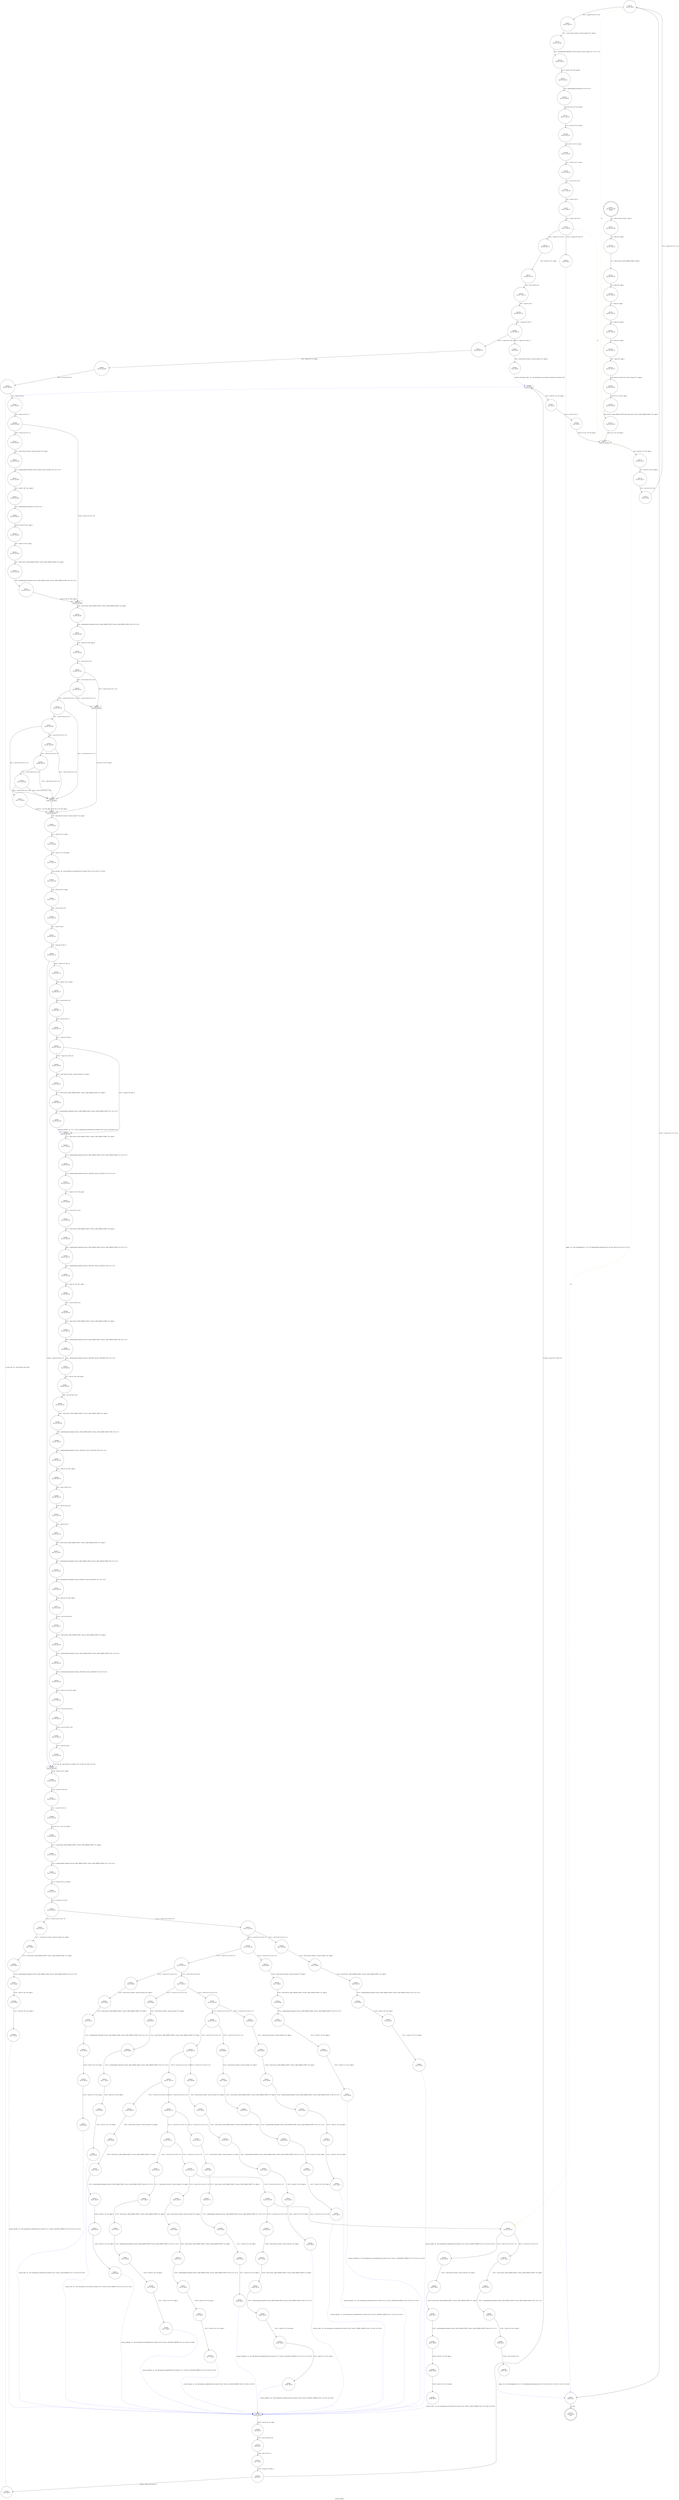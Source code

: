 digraph process_orders {
label="process_orders"
38754 [label="N38754\n(rp:95, ep:0)\nexit", shape="doublecircle"]
38755 [label="N38755\n(rp:239, ep:239)\nentry", shape="doublecircle"]
38755 -> 38757 [label="%3 = alloca %struct.stream*, align 8"]
38757 [label="N38757\n(rp:238, ep:238)", shape="circle"]
38757 -> 38758 [label="%4 = alloca i16, align 2"]
38758 [label="N38758\n(rp:237, ep:237)", shape="circle"]
38758 -> 38759 [label="%5 = alloca %struct._RDP_ORDER_STATE*, align 8"]
38759 [label="N38759\n(rp:236, ep:236)", shape="circle"]
38759 -> 38760 [label="%6 = alloca i32, align 4"]
38760 [label="N38760\n(rp:235, ep:235)", shape="circle"]
38760 -> 38761 [label="%7 = alloca i8, align 1"]
38761 [label="N38761\n(rp:234, ep:234)", shape="circle"]
38761 -> 38762 [label="%8 = alloca i32, align 4"]
38762 [label="N38762\n(rp:233, ep:233)", shape="circle"]
38762 -> 38763 [label="%9 = alloca i32, align 4"]
38763 [label="N38763\n(rp:232, ep:232)", shape="circle"]
38763 -> 38764 [label="%10 = alloca i32, align 4"]
38764 [label="N38764\n(rp:231, ep:231)", shape="circle"]
38764 -> 38766 [label="store %struct.stream* %0, %struct.stream** %3, align 8"]
38766 [label="N38766\n(rp:230, ep:230)", shape="circle"]
38766 -> 38769 [label="store i16 %1, i16* %4, align 2"]
38769 [label="N38769\n(rp:229, ep:229)", shape="circle"]
38769 -> 38774 [label="store %struct._RDP_ORDER_STATE* @g_order_state, %struct._RDP_ORDER_STATE** %5, align 8"]
38774 [label="N38774\n(rp:228, ep:228)", shape="circle"]
38774 -> 38777 [label="store i32 0, i32* %9, align 4"]
38777 [label="N38777\n(rp:227, ep:12)", shape="box"]
38777 -> 38778 [label="%12 = load i32, i32* %9, align 4"]
38777 -> 38777 [label="@", style="dashed", color="orange"]
38777 -> 39062 [label="@", style="dashed", color="orange"]
38777 -> 38793 [label="@", style="dashed", color="orange"]
38777 -> 38781 [label="@", style="dashed", color="orange"]
38778 [label="N38778\n(rp:226, ep:11)", shape="circle"]
38778 -> 38779 [label="%13 = load i16, i16* %4, align 2"]
38779 [label="N38779\n(rp:225, ep:10)", shape="circle"]
38779 -> 38780 [label="%14 = zext i16 %13 to i32"]
38780 [label="N38780\n(rp:224, ep:9)", shape="circle"]
38780 -> 38781 [label="%15 = icmp slt i32 %12, %14"]
38781 [label="N38781\n(rp:223, ep:8)", shape="circle"]
38781 -> 39011 [label="[%15 = icmp slt i32 %12, %14]"]
38781 -> 39010 [label="[!(%15 = icmp slt i32 %12, %14)]"]
38783 [label="N38783\n(rp:221, ep:226)", shape="circle"]
38783 -> 38784 [label="%18 = getelementptr inbounds %struct.stream, %struct.stream* %17, i32 0, i32 0"]
38784 [label="N38784\n(rp:220, ep:225)", shape="circle"]
38784 -> 38785 [label="%19 = load i8*, i8** %18, align 8"]
38785 [label="N38785\n(rp:219, ep:224)", shape="circle"]
38785 -> 38786 [label="%20 = getelementptr inbounds i8, i8* %19, i32 1"]
38786 [label="N38786\n(rp:218, ep:223)", shape="circle"]
38786 -> 38787 [label="store i8* %20, i8** %18, align 8"]
38787 [label="N38787\n(rp:217, ep:222)", shape="circle"]
38787 -> 38788 [label="%21 = load i8, i8* %19, align 1"]
38788 [label="N38788\n(rp:216, ep:221)", shape="circle"]
38788 -> 38789 [label="store i8 %21, i8* %7, align 1"]
38789 [label="N38789\n(rp:215, ep:220)", shape="circle"]
38789 -> 38790 [label="%22 = load i8, i8* %7, align 1"]
38790 [label="N38790\n(rp:214, ep:219)", shape="circle"]
38790 -> 38791 [label="%23 = zext i8 %22 to i32"]
38791 [label="N38791\n(rp:213, ep:218)", shape="circle"]
38791 -> 38792 [label="%24 = and i32 %23, 1"]
38792 [label="N38792\n(rp:212, ep:217)", shape="circle"]
38792 -> 38793 [label="%25 = icmp ne i32 %24, 0"]
38793 [label="N38793\n(rp:211, ep:216)", shape="circle"]
38793 -> 39013 [label="[%25 = icmp ne i32 %24, 0]"]
38793 -> 39014 [label="[!(%25 = icmp ne i32 %24, 0)]"]
38797 [label="N38797\n(rp:208, ep:214)", shape="circle"]
38797 -> 38798 [label="%29 = zext i8 %28 to i32"]
38798 [label="N38798\n(rp:207, ep:213)", shape="circle"]
38798 -> 38799 [label="%30 = and i32 %29, 2"]
38799 [label="N38799\n(rp:206, ep:212)", shape="circle"]
38799 -> 38800 [label="%31 = icmp ne i32 %30, 0"]
38800 [label="N38800\n(rp:205, ep:211)", shape="circle"]
38800 -> 39015 [label="[%31 = icmp ne i32 %30, 0]"]
38800 -> 39016 [label="[!(%31 = icmp ne i32 %30, 0)]"]
38802 [label="N38802\n(rp:3, ep:18)", shape="circle"]
38802 -> 39006 [label="process_secondary_order --@-- call void @process_secondary_order(%struct.stream* %33)", style="dashed", color="blue"]
38805 [label="N38805\n(rp:203, ep:209)", shape="circle"]
38805 -> 38806 [label="%36 = zext i8 %35 to i32"]
38806 [label="N38806\n(rp:202, ep:208)", shape="circle"]
38806 -> 38807 [label="%37 = and i32 %36, 8"]
38807 [label="N38807\n(rp:201, ep:207)", shape="circle"]
38807 -> 38808 [label="%38 = icmp ne i32 %37, 0"]
38808 [label="N38808\n(rp:200, ep:206)", shape="circle"]
38808 -> 39017 [label="[%38 = icmp ne i32 %37, 0]"]
38808 -> 38819 [label="[!(%38 = icmp ne i32 %37, 0)]"]
38810 [label="N38810\n(rp:198, ep:204)", shape="circle"]
38810 -> 38811 [label="%41 = getelementptr inbounds %struct.stream, %struct.stream* %40, i32 0, i32 0"]
38811 [label="N38811\n(rp:197, ep:203)", shape="circle"]
38811 -> 38812 [label="%42 = load i8*, i8** %41, align 8"]
38812 [label="N38812\n(rp:196, ep:202)", shape="circle"]
38812 -> 38813 [label="%43 = getelementptr inbounds i8, i8* %42, i32 1"]
38813 [label="N38813\n(rp:195, ep:201)", shape="circle"]
38813 -> 38814 [label="store i8* %43, i8** %41, align 8"]
38814 [label="N38814\n(rp:194, ep:200)", shape="circle"]
38814 -> 38815 [label="%44 = load i8, i8* %42, align 1"]
38815 [label="N38815\n(rp:193, ep:199)", shape="circle"]
38815 -> 38816 [label="%45 = load %struct._RDP_ORDER_STATE*, %struct._RDP_ORDER_STATE** %5, align 8"]
38816 [label="N38816\n(rp:192, ep:198)", shape="circle"]
38816 -> 38817 [label="%46 = getelementptr inbounds %struct._RDP_ORDER_STATE, %struct._RDP_ORDER_STATE* %45, i32 0, i32 0"]
38817 [label="N38817\n(rp:191, ep:197)", shape="circle"]
38817 -> 38819 [label="store i8 %44, i8* %46, align 8"]
38819 [label="N38819\n(rp:190, ep:196)", shape="box"]
38819 -> 38820 [label="%48 = load %struct._RDP_ORDER_STATE*, %struct._RDP_ORDER_STATE** %5, align 8"]
38820 [label="N38820\n(rp:189, ep:195)", shape="circle"]
38820 -> 38821 [label="%49 = getelementptr inbounds %struct._RDP_ORDER_STATE, %struct._RDP_ORDER_STATE* %48, i32 0, i32 0"]
38821 [label="N38821\n(rp:188, ep:194)", shape="circle"]
38821 -> 38822 [label="%50 = load i8, i8* %49, align 8"]
38822 [label="N38822\n(rp:187, ep:193)", shape="circle"]
38822 -> 38823 [label="%51 = zext i8 %50 to i32"]
38823 [label="N38823\n(rp:186, ep:192)", shape="circle"]
38823 -> 39020 [label="[%51 = zext i8 %50 to i32!=14]"]
38823 -> 38824 [label="[%51 = zext i8 %50 to i32==14]"]
38824 [label="N38824\n(rp:184, ep:184)", shape="box"]
38824 -> 38830 [label="store i32 3, i32* %8, align 4"]
38826 [label="N38826\n(rp:178, ep:185)", shape="box"]
38826 -> 38830 [label="store i32 2, i32* %8, align 4"]
38830 [label="N38830\n(rp:176, ep:182)", shape="box"]
38830 -> 38831 [label="%56 = load %struct.stream*, %struct.stream** %3, align 8"]
38831 [label="N38831\n(rp:175, ep:181)", shape="circle"]
38831 -> 38832 [label="%57 = load i8, i8* %7, align 1"]
38832 [label="N38832\n(rp:174, ep:180)", shape="circle"]
38832 -> 38833 [label="%58 = load i32, i32* %8, align 4"]
38833 [label="N38833\n(rp:173, ep:179)", shape="circle"]
38833 -> 38834 [label="rdp_in_present --@-- call void @rdp_in_present(%struct.stream* %56, i32* %6, i8 %57, i32 %58)", style="dashed", color="blue"]
38834 [label="N38834\n(rp:172, ep:178)", shape="circle"]
38834 -> 38835 [label="%59 = load i8, i8* %7, align 1"]
38835 [label="N38835\n(rp:171, ep:177)", shape="circle"]
38835 -> 38836 [label="%60 = zext i8 %59 to i32"]
38836 [label="N38836\n(rp:170, ep:176)", shape="circle"]
38836 -> 38837 [label="%61 = and i32 %60, 4"]
38837 [label="N38837\n(rp:169, ep:175)", shape="circle"]
38837 -> 38838 [label="%62 = icmp ne i32 %61, 0"]
38838 [label="N38838\n(rp:168, ep:174)", shape="circle"]
38838 -> 39033 [label="[%62 = icmp ne i32 %61, 0]"]
38838 -> 38885 [label="[!(%62 = icmp ne i32 %61, 0)]"]
38840 [label="N38840\n(rp:166, ep:172)", shape="circle"]
38840 -> 38841 [label="%65 = zext i8 %64 to i32"]
38841 [label="N38841\n(rp:165, ep:171)", shape="circle"]
38841 -> 38842 [label="%66 = and i32 %65, 32"]
38842 [label="N38842\n(rp:164, ep:170)", shape="circle"]
38842 -> 38843 [label="%67 = icmp ne i32 %66, 0"]
38843 [label="N38843\n(rp:163, ep:169)", shape="circle"]
38843 -> 39036 [label="[!(%67 = icmp ne i32 %66, 0)]"]
38843 -> 38849 [label="[%67 = icmp ne i32 %66, 0]"]
38845 [label="N38845\n(rp:161, ep:167)", shape="circle"]
38845 -> 38846 [label="%70 = load %struct._RDP_ORDER_STATE*, %struct._RDP_ORDER_STATE** %5, align 8"]
38846 [label="N38846\n(rp:160, ep:166)", shape="circle"]
38846 -> 38847 [label="%71 = getelementptr inbounds %struct._RDP_ORDER_STATE, %struct._RDP_ORDER_STATE* %70, i32 0, i32 1"]
38847 [label="N38847\n(rp:159, ep:165)", shape="circle"]
38847 -> 38849 [label="rdp_parse_bounds --@-- %72 = call i32 @rdp_parse_bounds(%struct.stream* %69, %struct._BOUNDS* %71)", style="dashed", color="blue"]
38849 [label="N38849\n(rp:158, ep:164)", shape="box"]
38849 -> 38850 [label="%74 = load %struct._RDP_ORDER_STATE*, %struct._RDP_ORDER_STATE** %5, align 8"]
38850 [label="N38850\n(rp:157, ep:163)", shape="circle"]
38850 -> 38851 [label="%75 = getelementptr inbounds %struct._RDP_ORDER_STATE, %struct._RDP_ORDER_STATE* %74, i32 0, i32 1"]
38851 [label="N38851\n(rp:156, ep:162)", shape="circle"]
38851 -> 38852 [label="%76 = getelementptr inbounds %struct._BOUNDS, %struct._BOUNDS* %75, i32 0, i32 0"]
38852 [label="N38852\n(rp:155, ep:161)", shape="circle"]
38852 -> 38853 [label="%77 = load i16, i16* %76, align 2"]
38853 [label="N38853\n(rp:154, ep:160)", shape="circle"]
38853 -> 38854 [label="%78 = sext i16 %77 to i32"]
38854 [label="N38854\n(rp:153, ep:159)", shape="circle"]
38854 -> 38855 [label="%79 = load %struct._RDP_ORDER_STATE*, %struct._RDP_ORDER_STATE** %5, align 8"]
38855 [label="N38855\n(rp:152, ep:158)", shape="circle"]
38855 -> 38856 [label="%80 = getelementptr inbounds %struct._RDP_ORDER_STATE, %struct._RDP_ORDER_STATE* %79, i32 0, i32 1"]
38856 [label="N38856\n(rp:151, ep:157)", shape="circle"]
38856 -> 38857 [label="%81 = getelementptr inbounds %struct._BOUNDS, %struct._BOUNDS* %80, i32 0, i32 1"]
38857 [label="N38857\n(rp:150, ep:156)", shape="circle"]
38857 -> 38858 [label="%82 = load i16, i16* %81, align 2"]
38858 [label="N38858\n(rp:149, ep:155)", shape="circle"]
38858 -> 38859 [label="%83 = sext i16 %82 to i32"]
38859 [label="N38859\n(rp:148, ep:154)", shape="circle"]
38859 -> 38860 [label="%84 = load %struct._RDP_ORDER_STATE*, %struct._RDP_ORDER_STATE** %5, align 8"]
38860 [label="N38860\n(rp:147, ep:153)", shape="circle"]
38860 -> 38861 [label="%85 = getelementptr inbounds %struct._RDP_ORDER_STATE, %struct._RDP_ORDER_STATE* %84, i32 0, i32 1"]
38861 [label="N38861\n(rp:146, ep:152)", shape="circle"]
38861 -> 38862 [label="%86 = getelementptr inbounds %struct._BOUNDS, %struct._BOUNDS* %85, i32 0, i32 2"]
38862 [label="N38862\n(rp:145, ep:151)", shape="circle"]
38862 -> 38863 [label="%87 = load i16, i16* %86, align 2"]
38863 [label="N38863\n(rp:144, ep:150)", shape="circle"]
38863 -> 38864 [label="%88 = sext i16 %87 to i32"]
38864 [label="N38864\n(rp:143, ep:149)", shape="circle"]
38864 -> 38865 [label="%89 = load %struct._RDP_ORDER_STATE*, %struct._RDP_ORDER_STATE** %5, align 8"]
38865 [label="N38865\n(rp:142, ep:148)", shape="circle"]
38865 -> 38866 [label="%90 = getelementptr inbounds %struct._RDP_ORDER_STATE, %struct._RDP_ORDER_STATE* %89, i32 0, i32 1"]
38866 [label="N38866\n(rp:141, ep:147)", shape="circle"]
38866 -> 38867 [label="%91 = getelementptr inbounds %struct._BOUNDS, %struct._BOUNDS* %90, i32 0, i32 0"]
38867 [label="N38867\n(rp:140, ep:146)", shape="circle"]
38867 -> 38868 [label="%92 = load i16, i16* %91, align 2"]
38868 [label="N38868\n(rp:139, ep:145)", shape="circle"]
38868 -> 38869 [label="%93 = sext i16 %92 to i32"]
38869 [label="N38869\n(rp:138, ep:144)", shape="circle"]
38869 -> 38870 [label="%94 = sub i32 %88, %93"]
38870 [label="N38870\n(rp:137, ep:143)", shape="circle"]
38870 -> 38871 [label="%95 = add i32 %94, 1"]
38871 [label="N38871\n(rp:136, ep:142)", shape="circle"]
38871 -> 38872 [label="%96 = load %struct._RDP_ORDER_STATE*, %struct._RDP_ORDER_STATE** %5, align 8"]
38872 [label="N38872\n(rp:135, ep:141)", shape="circle"]
38872 -> 38873 [label="%97 = getelementptr inbounds %struct._RDP_ORDER_STATE, %struct._RDP_ORDER_STATE* %96, i32 0, i32 1"]
38873 [label="N38873\n(rp:134, ep:140)", shape="circle"]
38873 -> 38874 [label="%98 = getelementptr inbounds %struct._BOUNDS, %struct._BOUNDS* %97, i32 0, i32 3"]
38874 [label="N38874\n(rp:133, ep:139)", shape="circle"]
38874 -> 38875 [label="%99 = load i16, i16* %98, align 2"]
38875 [label="N38875\n(rp:132, ep:138)", shape="circle"]
38875 -> 38876 [label="%100 = sext i16 %99 to i32"]
38876 [label="N38876\n(rp:131, ep:137)", shape="circle"]
38876 -> 38877 [label="%101 = load %struct._RDP_ORDER_STATE*, %struct._RDP_ORDER_STATE** %5, align 8"]
38877 [label="N38877\n(rp:130, ep:136)", shape="circle"]
38877 -> 38878 [label="%102 = getelementptr inbounds %struct._RDP_ORDER_STATE, %struct._RDP_ORDER_STATE* %101, i32 0, i32 1"]
38878 [label="N38878\n(rp:129, ep:135)", shape="circle"]
38878 -> 38879 [label="%103 = getelementptr inbounds %struct._BOUNDS, %struct._BOUNDS* %102, i32 0, i32 1"]
38879 [label="N38879\n(rp:128, ep:134)", shape="circle"]
38879 -> 38880 [label="%104 = load i16, i16* %103, align 2"]
38880 [label="N38880\n(rp:127, ep:133)", shape="circle"]
38880 -> 38881 [label="%105 = sext i16 %104 to i32"]
38881 [label="N38881\n(rp:126, ep:132)", shape="circle"]
38881 -> 38882 [label="%106 = sub i32 %100, %105"]
38882 [label="N38882\n(rp:125, ep:131)", shape="circle"]
38882 -> 38883 [label="%107 = add i32 %106, 1"]
38883 [label="N38883\n(rp:124, ep:130)", shape="circle"]
38883 -> 38885 [label="ui_set_clip --@-- call void @ui_set_clip(i32 %78, i32 %83, i32 %95, i32 %107)", style="dashed", color="blue"]
38885 [label="N38885\n(rp:123, ep:129)", shape="box"]
38885 -> 38886 [label="%109 = load i8, i8* %7, align 1"]
38886 [label="N38886\n(rp:122, ep:128)", shape="circle"]
38886 -> 38887 [label="%110 = zext i8 %109 to i32"]
38887 [label="N38887\n(rp:121, ep:127)", shape="circle"]
38887 -> 38888 [label="%111 = and i32 %110, 16"]
38888 [label="N38888\n(rp:120, ep:126)", shape="circle"]
38888 -> 38889 [label="store i32 %111, i32* %10, align 4"]
38889 [label="N38889\n(rp:119, ep:125)", shape="circle"]
38889 -> 38890 [label="%112 = load %struct._RDP_ORDER_STATE*, %struct._RDP_ORDER_STATE** %5, align 8"]
38890 [label="N38890\n(rp:118, ep:124)", shape="circle"]
38890 -> 38891 [label="%113 = getelementptr inbounds %struct._RDP_ORDER_STATE, %struct._RDP_ORDER_STATE* %112, i32 0, i32 0"]
38891 [label="N38891\n(rp:117, ep:123)", shape="circle"]
38891 -> 38892 [label="%114 = load i8, i8* %113, align 8"]
38892 [label="N38892\n(rp:116, ep:122)", shape="circle"]
38892 -> 38893 [label="%115 = zext i8 %114 to i32"]
38893 [label="N38893\n(rp:115, ep:121)", shape="circle"]
38893 -> 39037 [label="[%115 = zext i8 %114 to i32==0]"]
38893 -> 39038 [label="[%115 = zext i8 %114 to i32!=0]"]
38895 [label="N38895\n(rp:15, ep:92)", shape="circle"]
38895 -> 38896 [label="%118 = load %struct._RDP_ORDER_STATE*, %struct._RDP_ORDER_STATE** %5, align 8"]
38896 [label="N38896\n(rp:14, ep:78)", shape="circle"]
38896 -> 38897 [label="%119 = getelementptr inbounds %struct._RDP_ORDER_STATE, %struct._RDP_ORDER_STATE* %118, i32 0, i32 2"]
38897 [label="N38897\n(rp:13, ep:64)", shape="circle"]
38897 -> 38898 [label="%120 = load i32, i32* %6, align 4"]
38898 [label="N38898\n(rp:12, ep:50)", shape="circle"]
38898 -> 38899 [label="%121 = load i32, i32* %10, align 4"]
38899 [label="N38899\n(rp:11, ep:36)", shape="circle"]
38899 -> 38998 [label="process_destblt --@-- call void @process_destblt(%struct.stream* %117, %struct._DESTBLT_ORDER* %119, i32 %120, i32 %121)", style="dashed", color="blue"]
38902 [label="N38902\n(rp:21, ep:93)", shape="circle"]
38902 -> 38903 [label="%124 = load %struct._RDP_ORDER_STATE*, %struct._RDP_ORDER_STATE** %5, align 8"]
38903 [label="N38903\n(rp:20, ep:79)", shape="circle"]
38903 -> 38904 [label="%125 = getelementptr inbounds %struct._RDP_ORDER_STATE, %struct._RDP_ORDER_STATE* %124, i32 0, i32 3"]
38904 [label="N38904\n(rp:19, ep:65)", shape="circle"]
38904 -> 38905 [label="%126 = load i32, i32* %6, align 4"]
38905 [label="N38905\n(rp:18, ep:51)", shape="circle"]
38905 -> 38906 [label="%127 = load i32, i32* %10, align 4"]
38906 [label="N38906\n(rp:17, ep:37)", shape="circle"]
38906 -> 38998 [label="process_patblt --@-- call void @process_patblt(%struct.stream* %123, %struct._PATBLT_ORDER* %125, i32 %126, i32 %127)", style="dashed", color="blue"]
38909 [label="N38909\n(rp:27, ep:80)", shape="circle"]
38909 -> 38910 [label="%130 = load %struct._RDP_ORDER_STATE*, %struct._RDP_ORDER_STATE** %5, align 8"]
38910 [label="N38910\n(rp:26, ep:66)", shape="circle"]
38910 -> 38911 [label="%131 = getelementptr inbounds %struct._RDP_ORDER_STATE, %struct._RDP_ORDER_STATE* %130, i32 0, i32 4"]
38911 [label="N38911\n(rp:25, ep:52)", shape="circle"]
38911 -> 38912 [label="%132 = load i32, i32* %6, align 4"]
38912 [label="N38912\n(rp:24, ep:38)", shape="circle"]
38912 -> 38913 [label="%133 = load i32, i32* %10, align 4"]
38913 [label="N38913\n(rp:23, ep:24)", shape="circle"]
38913 -> 38998 [label="process_screenblt --@-- call void @process_screenblt(%struct.stream* %129, %struct._SCREENBLT_ORDER* %131, i32 %132, i32 %133)", style="dashed", color="blue"]
38916 [label="N38916\n(rp:33, ep:81)", shape="circle"]
38916 -> 38917 [label="%136 = load %struct._RDP_ORDER_STATE*, %struct._RDP_ORDER_STATE** %5, align 8"]
38917 [label="N38917\n(rp:32, ep:67)", shape="circle"]
38917 -> 38918 [label="%137 = getelementptr inbounds %struct._RDP_ORDER_STATE, %struct._RDP_ORDER_STATE* %136, i32 0, i32 5"]
38918 [label="N38918\n(rp:31, ep:53)", shape="circle"]
38918 -> 38919 [label="%138 = load i32, i32* %6, align 4"]
38919 [label="N38919\n(rp:30, ep:39)", shape="circle"]
38919 -> 38920 [label="%139 = load i32, i32* %10, align 4"]
38920 [label="N38920\n(rp:29, ep:25)", shape="circle"]
38920 -> 38998 [label="process_line --@-- call void @process_line(%struct.stream* %135, %struct._LINE_ORDER* %137, i32 %138, i32 %139)", style="dashed", color="blue"]
38923 [label="N38923\n(rp:39, ep:82)", shape="circle"]
38923 -> 38924 [label="%142 = load %struct._RDP_ORDER_STATE*, %struct._RDP_ORDER_STATE** %5, align 8"]
38924 [label="N38924\n(rp:38, ep:68)", shape="circle"]
38924 -> 38925 [label="%143 = getelementptr inbounds %struct._RDP_ORDER_STATE, %struct._RDP_ORDER_STATE* %142, i32 0, i32 6"]
38925 [label="N38925\n(rp:37, ep:54)", shape="circle"]
38925 -> 38926 [label="%144 = load i32, i32* %6, align 4"]
38926 [label="N38926\n(rp:36, ep:40)", shape="circle"]
38926 -> 38927 [label="%145 = load i32, i32* %10, align 4"]
38927 [label="N38927\n(rp:35, ep:26)", shape="circle"]
38927 -> 38998 [label="process_rect --@-- call void @process_rect(%struct.stream* %141, %struct._RECT_ORDER* %143, i32 %144, i32 %145)", style="dashed", color="blue"]
38930 [label="N38930\n(rp:45, ep:83)", shape="circle"]
38930 -> 38931 [label="%148 = load %struct._RDP_ORDER_STATE*, %struct._RDP_ORDER_STATE** %5, align 8"]
38931 [label="N38931\n(rp:44, ep:69)", shape="circle"]
38931 -> 38932 [label="%149 = getelementptr inbounds %struct._RDP_ORDER_STATE, %struct._RDP_ORDER_STATE* %148, i32 0, i32 7"]
38932 [label="N38932\n(rp:43, ep:55)", shape="circle"]
38932 -> 38933 [label="%150 = load i32, i32* %6, align 4"]
38933 [label="N38933\n(rp:42, ep:41)", shape="circle"]
38933 -> 38934 [label="%151 = load i32, i32* %10, align 4"]
38934 [label="N38934\n(rp:41, ep:27)", shape="circle"]
38934 -> 38998 [label="process_desksave --@-- call void @process_desksave(%struct.stream* %147, %struct._DESKSAVE_ORDER* %149, i32 %150, i32 %151)", style="dashed", color="blue"]
38937 [label="N38937\n(rp:51, ep:84)", shape="circle"]
38937 -> 38938 [label="%154 = load %struct._RDP_ORDER_STATE*, %struct._RDP_ORDER_STATE** %5, align 8"]
38938 [label="N38938\n(rp:50, ep:70)", shape="circle"]
38938 -> 38939 [label="%155 = getelementptr inbounds %struct._RDP_ORDER_STATE, %struct._RDP_ORDER_STATE* %154, i32 0, i32 8"]
38939 [label="N38939\n(rp:49, ep:56)", shape="circle"]
38939 -> 38940 [label="%156 = load i32, i32* %6, align 4"]
38940 [label="N38940\n(rp:48, ep:42)", shape="circle"]
38940 -> 38941 [label="%157 = load i32, i32* %10, align 4"]
38941 [label="N38941\n(rp:47, ep:28)", shape="circle"]
38941 -> 38998 [label="process_memblt --@-- call void @process_memblt(%struct.stream* %153, %struct._MEMBLT_ORDER* %155, i32 %156, i32 %157)", style="dashed", color="blue"]
38944 [label="N38944\n(rp:57, ep:85)", shape="circle"]
38944 -> 38945 [label="%160 = load %struct._RDP_ORDER_STATE*, %struct._RDP_ORDER_STATE** %5, align 8"]
38945 [label="N38945\n(rp:56, ep:71)", shape="circle"]
38945 -> 38946 [label="%161 = getelementptr inbounds %struct._RDP_ORDER_STATE, %struct._RDP_ORDER_STATE* %160, i32 0, i32 9"]
38946 [label="N38946\n(rp:55, ep:57)", shape="circle"]
38946 -> 38947 [label="%162 = load i32, i32* %6, align 4"]
38947 [label="N38947\n(rp:54, ep:43)", shape="circle"]
38947 -> 38948 [label="%163 = load i32, i32* %10, align 4"]
38948 [label="N38948\n(rp:53, ep:29)", shape="circle"]
38948 -> 38998 [label="process_triblt --@-- call void @process_triblt(%struct.stream* %159, %struct._TRIBLT_ORDER* %161, i32 %162, i32 %163)", style="dashed", color="blue"]
38951 [label="N38951\n(rp:63, ep:86)", shape="circle"]
38951 -> 38952 [label="%166 = load %struct._RDP_ORDER_STATE*, %struct._RDP_ORDER_STATE** %5, align 8"]
38952 [label="N38952\n(rp:62, ep:72)", shape="circle"]
38952 -> 38953 [label="%167 = getelementptr inbounds %struct._RDP_ORDER_STATE, %struct._RDP_ORDER_STATE* %166, i32 0, i32 10"]
38953 [label="N38953\n(rp:61, ep:58)", shape="circle"]
38953 -> 38954 [label="%168 = load i32, i32* %6, align 4"]
38954 [label="N38954\n(rp:60, ep:44)", shape="circle"]
38954 -> 38955 [label="%169 = load i32, i32* %10, align 4"]
38955 [label="N38955\n(rp:59, ep:30)", shape="circle"]
38955 -> 38998 [label="process_polygon --@-- call void @process_polygon(%struct.stream* %165, %struct._POLYGON_ORDER* %167, i32 %168, i32 %169)", style="dashed", color="blue"]
38958 [label="N38958\n(rp:69, ep:87)", shape="circle"]
38958 -> 38959 [label="%172 = load %struct._RDP_ORDER_STATE*, %struct._RDP_ORDER_STATE** %5, align 8"]
38959 [label="N38959\n(rp:68, ep:73)", shape="circle"]
38959 -> 38960 [label="%173 = getelementptr inbounds %struct._RDP_ORDER_STATE, %struct._RDP_ORDER_STATE* %172, i32 0, i32 11"]
38960 [label="N38960\n(rp:67, ep:59)", shape="circle"]
38960 -> 38961 [label="%174 = load i32, i32* %6, align 4"]
38961 [label="N38961\n(rp:66, ep:45)", shape="circle"]
38961 -> 38962 [label="%175 = load i32, i32* %10, align 4"]
38962 [label="N38962\n(rp:65, ep:31)", shape="circle"]
38962 -> 38998 [label="process_polygon2 --@-- call void @process_polygon2(%struct.stream* %171, %struct._POLYGON2_ORDER* %173, i32 %174, i32 %175)", style="dashed", color="blue"]
38965 [label="N38965\n(rp:75, ep:88)", shape="circle"]
38965 -> 38966 [label="%178 = load %struct._RDP_ORDER_STATE*, %struct._RDP_ORDER_STATE** %5, align 8"]
38966 [label="N38966\n(rp:74, ep:74)", shape="circle"]
38966 -> 38967 [label="%179 = getelementptr inbounds %struct._RDP_ORDER_STATE, %struct._RDP_ORDER_STATE* %178, i32 0, i32 12"]
38967 [label="N38967\n(rp:73, ep:60)", shape="circle"]
38967 -> 38968 [label="%180 = load i32, i32* %6, align 4"]
38968 [label="N38968\n(rp:72, ep:46)", shape="circle"]
38968 -> 38969 [label="%181 = load i32, i32* %10, align 4"]
38969 [label="N38969\n(rp:71, ep:32)", shape="circle"]
38969 -> 38998 [label="process_polyline --@-- call void @process_polyline(%struct.stream* %177, %struct._POLYLINE_ORDER* %179, i32 %180, i32 %181)", style="dashed", color="blue"]
38972 [label="N38972\n(rp:81, ep:89)", shape="circle"]
38972 -> 38973 [label="%184 = load %struct._RDP_ORDER_STATE*, %struct._RDP_ORDER_STATE** %5, align 8"]
38973 [label="N38973\n(rp:80, ep:75)", shape="circle"]
38973 -> 38974 [label="%185 = getelementptr inbounds %struct._RDP_ORDER_STATE, %struct._RDP_ORDER_STATE* %184, i32 0, i32 13"]
38974 [label="N38974\n(rp:79, ep:61)", shape="circle"]
38974 -> 38975 [label="%186 = load i32, i32* %6, align 4"]
38975 [label="N38975\n(rp:78, ep:47)", shape="circle"]
38975 -> 38976 [label="%187 = load i32, i32* %10, align 4"]
38976 [label="N38976\n(rp:77, ep:33)", shape="circle"]
38976 -> 38998 [label="process_ellipse --@-- call void @process_ellipse(%struct.stream* %183, %struct._ELLIPSE_ORDER* %185, i32 %186, i32 %187)", style="dashed", color="blue"]
38979 [label="N38979\n(rp:87, ep:90)", shape="circle"]
38979 -> 38980 [label="%190 = load %struct._RDP_ORDER_STATE*, %struct._RDP_ORDER_STATE** %5, align 8"]
38980 [label="N38980\n(rp:86, ep:76)", shape="circle"]
38980 -> 38981 [label="%191 = getelementptr inbounds %struct._RDP_ORDER_STATE, %struct._RDP_ORDER_STATE* %190, i32 0, i32 14"]
38981 [label="N38981\n(rp:85, ep:62)", shape="circle"]
38981 -> 38982 [label="%192 = load i32, i32* %6, align 4"]
38982 [label="N38982\n(rp:84, ep:48)", shape="circle"]
38982 -> 38983 [label="%193 = load i32, i32* %10, align 4"]
38983 [label="N38983\n(rp:83, ep:34)", shape="circle"]
38983 -> 38998 [label="process_ellipse2 --@-- call void @process_ellipse2(%struct.stream* %189, %struct._ELLIPSE2_ORDER* %191, i32 %192, i32 %193)", style="dashed", color="blue"]
38986 [label="N38986\n(rp:93, ep:91)", shape="circle"]
38986 -> 38987 [label="%196 = load %struct._RDP_ORDER_STATE*, %struct._RDP_ORDER_STATE** %5, align 8"]
38987 [label="N38987\n(rp:92, ep:77)", shape="circle"]
38987 -> 38988 [label="%197 = getelementptr inbounds %struct._RDP_ORDER_STATE, %struct._RDP_ORDER_STATE* %196, i32 0, i32 15"]
38988 [label="N38988\n(rp:91, ep:63)", shape="circle"]
38988 -> 38989 [label="%198 = load i32, i32* %6, align 4"]
38989 [label="N38989\n(rp:90, ep:49)", shape="circle"]
38989 -> 38990 [label="%199 = load i32, i32* %10, align 4"]
38990 [label="N38990\n(rp:89, ep:35)", shape="circle"]
38990 -> 38998 [label="process_text2 --@-- call void @process_text2(%struct.stream* %195, %struct._TEXT2_ORDER* %197, i32 %198, i32 %199)", style="dashed", color="blue"]
38993 [label="N38993\n(rp:100, ep:5)", shape="circle"]
38993 -> 38994 [label="%202 = getelementptr inbounds %struct._RDP_ORDER_STATE, %struct._RDP_ORDER_STATE* %201, i32 0, i32 0"]
38994 [label="N38994\n(rp:99, ep:4)", shape="circle"]
38994 -> 38995 [label="%203 = load i8, i8* %202, align 8"]
38995 [label="N38995\n(rp:98, ep:3)", shape="circle"]
38995 -> 38996 [label="%204 = zext i8 %203 to i32"]
38996 [label="N38996\n(rp:97, ep:2)", shape="circle"]
38996 -> 39010 [label="logger --@-- call void @logger(i32 5, i32 2, i8* getelementptr inbounds ([42 x i8], [42 x i8]* @.str.1.106, i32 0, i32 0), i32 %204)", style="dashed", color="blue"]
38998 [label="N38998\n(rp:10, ep:23)", shape="box"]
38998 -> 38999 [label="%206 = load i8, i8* %7, align 1"]
38999 [label="N38999\n(rp:9, ep:22)", shape="circle"]
38999 -> 39000 [label="%207 = zext i8 %206 to i32"]
39000 [label="N39000\n(rp:8, ep:21)", shape="circle"]
39000 -> 39001 [label="%208 = and i32 %207, 4"]
39001 [label="N39001\n(rp:7, ep:19)", shape="circle"]
39001 -> 39002 [label="%209 = icmp ne i32 %208, 0"]
39002 [label="N39002\n(rp:6, ep:17)", shape="circle"]
39002 -> 39065 [label="[%209 = icmp ne i32 %208, 0]"]
39002 -> 39006 [label="[!(%209 = icmp ne i32 %208, 0)]"]
39006 [label="N39006\n(rp:2, ep:15)", shape="box"]
39006 -> 39007 [label="%213 = load i32, i32* %9, align 4"]
39007 [label="N39007\n(rp:1, ep:14)", shape="circle"]
39007 -> 39008 [label="%214 = add i32 %213, 1"]
39008 [label="N39008\n(rp:0, ep:13)", shape="circle"]
39008 -> 38777 [label="store i32 %214, i32* %9, align 4"]
39010 [label="N39010\n(rp:96, ep:1)", shape="circle"]
39010 -> 38754 [label="ret void"]
39011 [label="N39011\n(rp:222, ep:227)", shape="circle"]
39011 -> 38783 [label="%17 = load %struct.stream*, %struct.stream** %3, align 8"]
39013 [label="N39013\n(rp:209, ep:215)", shape="circle"]
39013 -> 38797 [label="%28 = load i8, i8* %7, align 1"]
39014 [label="N39014\n(rp:210, ep:7)", shape="circle"]
39014 -> 39010 [label="logger --@-- call void @logger(i32 5, i32 3, i8* getelementptr inbounds ([39 x i8], [39 x i8]* @.str.105, i32 0, i32 0))", style="dashed", color="blue"]
39015 [label="N39015\n(rp:4, ep:20)", shape="circle"]
39015 -> 38802 [label="%33 = load %struct.stream*, %struct.stream** %3, align 8"]
39016 [label="N39016\n(rp:204, ep:210)", shape="circle"]
39016 -> 38805 [label="%35 = load i8, i8* %7, align 1"]
39017 [label="N39017\n(rp:199, ep:205)", shape="circle"]
39017 -> 38810 [label="%40 = load %struct.stream*, %struct.stream** %3, align 8"]
39020 [label="N39020\n(rp:185, ep:191)", shape="circle"]
39020 -> 39022 [label="[%51 = zext i8 %50 to i32!=27]"]
39020 -> 38824 [label="[%51 = zext i8 %50 to i32==27]"]
39022 [label="N39022\n(rp:183, ep:190)", shape="circle"]
39022 -> 39024 [label="[%51 = zext i8 %50 to i32!=1]"]
39022 -> 38826 [label="[%51 = zext i8 %50 to i32==1]"]
39024 [label="N39024\n(rp:182, ep:189)", shape="circle"]
39024 -> 39026 [label="[%51 = zext i8 %50 to i32!=13]"]
39024 -> 38826 [label="[%51 = zext i8 %50 to i32==13]"]
39026 [label="N39026\n(rp:181, ep:188)", shape="circle"]
39026 -> 39028 [label="[%51 = zext i8 %50 to i32!=9]"]
39026 -> 38826 [label="[%51 = zext i8 %50 to i32==9]"]
39028 [label="N39028\n(rp:180, ep:187)", shape="circle"]
39028 -> 39030 [label="[%51 = zext i8 %50 to i32!=21]"]
39028 -> 38826 [label="[%51 = zext i8 %50 to i32==21]"]
39030 [label="N39030\n(rp:179, ep:186)", shape="circle"]
39030 -> 39032 [label="[%51 = zext i8 %50 to i32!=26]"]
39030 -> 38826 [label="[%51 = zext i8 %50 to i32==26]"]
39032 [label="N39032\n(rp:177, ep:183)", shape="circle"]
39032 -> 38830 [label="store i32 1, i32* %8, align 4"]
39033 [label="N39033\n(rp:167, ep:173)", shape="circle"]
39033 -> 38840 [label="%64 = load i8, i8* %7, align 1"]
39036 [label="N39036\n(rp:162, ep:168)", shape="circle"]
39036 -> 38845 [label="%69 = load %struct.stream*, %struct.stream** %3, align 8"]
39037 [label="N39037\n(rp:16, ep:107)", shape="circle"]
39037 -> 38895 [label="%117 = load %struct.stream*, %struct.stream** %3, align 8"]
39038 [label="N39038\n(rp:114, ep:120)", shape="circle"]
39038 -> 39039 [label="[%115 = zext i8 %114 to i32==1]"]
39038 -> 39040 [label="[%115 = zext i8 %114 to i32!=1]"]
39039 [label="N39039\n(rp:22, ep:108)", shape="circle"]
39039 -> 38902 [label="%123 = load %struct.stream*, %struct.stream** %3, align 8"]
39040 [label="N39040\n(rp:113, ep:119)", shape="circle"]
39040 -> 39041 [label="[%115 = zext i8 %114 to i32==2]"]
39040 -> 39042 [label="[%115 = zext i8 %114 to i32!=2]"]
39041 [label="N39041\n(rp:28, ep:94)", shape="circle"]
39041 -> 38909 [label="%129 = load %struct.stream*, %struct.stream** %3, align 8"]
39042 [label="N39042\n(rp:112, ep:118)", shape="circle"]
39042 -> 39043 [label="[%115 = zext i8 %114 to i32==9]"]
39042 -> 39044 [label="[%115 = zext i8 %114 to i32!=9]"]
39043 [label="N39043\n(rp:34, ep:95)", shape="circle"]
39043 -> 38916 [label="%135 = load %struct.stream*, %struct.stream** %3, align 8"]
39044 [label="N39044\n(rp:111, ep:117)", shape="circle"]
39044 -> 39045 [label="[%115 = zext i8 %114 to i32==10]"]
39044 -> 39046 [label="[%115 = zext i8 %114 to i32!=10]"]
39045 [label="N39045\n(rp:40, ep:96)", shape="circle"]
39045 -> 38923 [label="%141 = load %struct.stream*, %struct.stream** %3, align 8"]
39046 [label="N39046\n(rp:110, ep:116)", shape="circle"]
39046 -> 39047 [label="[%115 = zext i8 %114 to i32==11]"]
39046 -> 39048 [label="[%115 = zext i8 %114 to i32!=11]"]
39047 [label="N39047\n(rp:46, ep:97)", shape="circle"]
39047 -> 38930 [label="%147 = load %struct.stream*, %struct.stream** %3, align 8"]
39048 [label="N39048\n(rp:109, ep:115)", shape="circle"]
39048 -> 39049 [label="[%115 = zext i8 %114 to i32==13]"]
39048 -> 39050 [label="[%115 = zext i8 %114 to i32!=13]"]
39049 [label="N39049\n(rp:52, ep:98)", shape="circle"]
39049 -> 38937 [label="%153 = load %struct.stream*, %struct.stream** %3, align 8"]
39050 [label="N39050\n(rp:108, ep:114)", shape="circle"]
39050 -> 39051 [label="[%115 = zext i8 %114 to i32==14]"]
39050 -> 39052 [label="[%115 = zext i8 %114 to i32!=14]"]
39051 [label="N39051\n(rp:58, ep:99)", shape="circle"]
39051 -> 38944 [label="%159 = load %struct.stream*, %struct.stream** %3, align 8"]
39052 [label="N39052\n(rp:107, ep:113)", shape="circle"]
39052 -> 39053 [label="[%115 = zext i8 %114 to i32==20]"]
39052 -> 39054 [label="[%115 = zext i8 %114 to i32!=20]"]
39053 [label="N39053\n(rp:64, ep:100)", shape="circle"]
39053 -> 38951 [label="%165 = load %struct.stream*, %struct.stream** %3, align 8"]
39054 [label="N39054\n(rp:106, ep:112)", shape="circle"]
39054 -> 39055 [label="[%115 = zext i8 %114 to i32==21]"]
39054 -> 39056 [label="[%115 = zext i8 %114 to i32!=21]"]
39055 [label="N39055\n(rp:70, ep:101)", shape="circle"]
39055 -> 38958 [label="%171 = load %struct.stream*, %struct.stream** %3, align 8"]
39056 [label="N39056\n(rp:105, ep:111)", shape="circle"]
39056 -> 39057 [label="[%115 = zext i8 %114 to i32==22]"]
39056 -> 39058 [label="[%115 = zext i8 %114 to i32!=22]"]
39057 [label="N39057\n(rp:76, ep:102)", shape="circle"]
39057 -> 38965 [label="%177 = load %struct.stream*, %struct.stream** %3, align 8"]
39058 [label="N39058\n(rp:104, ep:110)", shape="circle"]
39058 -> 39059 [label="[%115 = zext i8 %114 to i32==25]"]
39058 -> 39060 [label="[%115 = zext i8 %114 to i32!=25]"]
39059 [label="N39059\n(rp:82, ep:103)", shape="circle"]
39059 -> 38972 [label="%183 = load %struct.stream*, %struct.stream** %3, align 8"]
39060 [label="N39060\n(rp:103, ep:109)", shape="circle"]
39060 -> 39061 [label="[%115 = zext i8 %114 to i32==26]"]
39060 -> 39062 [label="[%115 = zext i8 %114 to i32!=26]"]
39061 [label="N39061\n(rp:88, ep:104)", shape="circle"]
39061 -> 38979 [label="%189 = load %struct.stream*, %struct.stream** %3, align 8"]
39062 [label="N39062\n(rp:102, ep:106)", shape="circle"]
39062 -> 39063 [label="[%115 = zext i8 %114 to i32==27]"]
39062 -> 39064 [label="[%115 = zext i8 %114 to i32!=27]"]
39063 [label="N39063\n(rp:94, ep:105)", shape="circle"]
39063 -> 38986 [label="%195 = load %struct.stream*, %struct.stream** %3, align 8"]
39064 [label="N39064\n(rp:101, ep:6)", shape="circle"]
39064 -> 38993 [label="%201 = load %struct._RDP_ORDER_STATE*, %struct._RDP_ORDER_STATE** %5, align 8"]
39065 [label="N39065\n(rp:5, ep:16)", shape="circle"]
39065 -> 39006 [label="ui_reset_clip --@-- call void @ui_reset_clip()", style="dashed", color="blue"]
}
